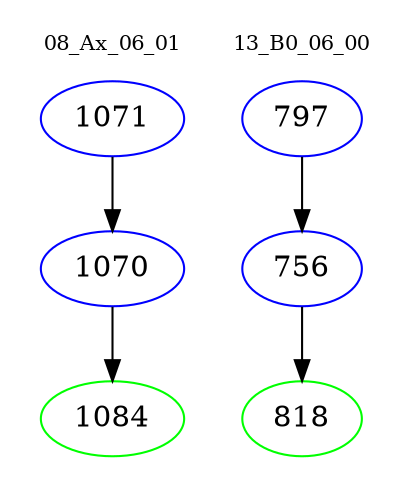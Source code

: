 digraph{
subgraph cluster_0 {
color = white
label = "08_Ax_06_01";
fontsize=10;
T0_1071 [label="1071", color="blue"]
T0_1071 -> T0_1070 [color="black"]
T0_1070 [label="1070", color="blue"]
T0_1070 -> T0_1084 [color="black"]
T0_1084 [label="1084", color="green"]
}
subgraph cluster_1 {
color = white
label = "13_B0_06_00";
fontsize=10;
T1_797 [label="797", color="blue"]
T1_797 -> T1_756 [color="black"]
T1_756 [label="756", color="blue"]
T1_756 -> T1_818 [color="black"]
T1_818 [label="818", color="green"]
}
}
